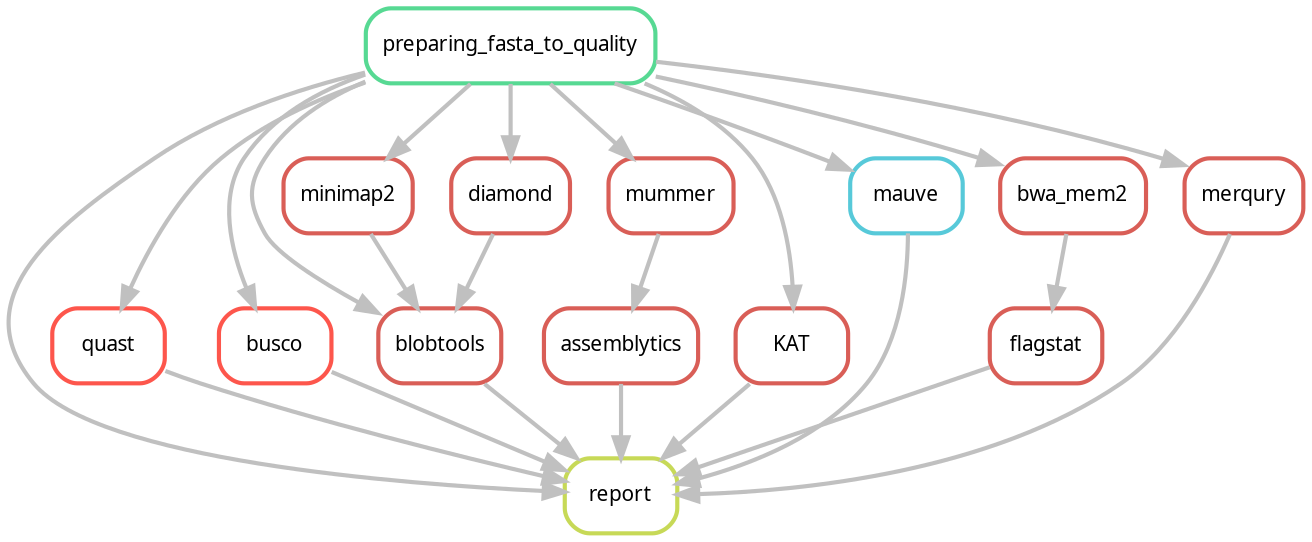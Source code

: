 digraph snakemake_dag {
    graph[bgcolor=white, margin=0];
    node[shape=box, style=rounded, fontname=sans,                 fontsize=10, penwidth=2];
    edge[penwidth=2, color=grey];
	1[label = "report", color = "0.19 0.6 0.85", style="rounded"];
	2[label = "preparing_fasta_to_quality", color = "0.41 0.6 0.85", style="rounded"];
	30[label = "quast", color = "0.01 0.7 0.99", style="rounded"];
	32[label = "busco", color = "0.01 0.7 0.99", style="rounded"];
	33[label = "blobtools", color = "0.01 0.6 0.85", style="rounded"];
	34[label = "minimap2", color = "0.01 0.6 0.85", style="rounded"];
	35[label = "diamond", color = "0.01 0.6 0.85", style="rounded"];
	37[label = "assemblytics", color = "0.01 0.6 0.85", style="rounded"];
	38[label = "mummer", color = "0.01 0.6 0.85", style="rounded"];
	39[label = "KAT", color = "0.01 0.6 0.85", style="rounded"];
	42[label = "flagstat", color = "0.01 0.6 0.85", style="rounded"];
	44[label = "mauve", color = "0.52 0.6 0.85", style="rounded"];
	43[label = "bwa_mem2", color = "0.01 0.6 0.85", style="rounded"];
	45[label = "merqury", color = "0.01 0.6 0.85", style="rounded"];
	2 -> 1
	37 -> 1
	44 -> 1
	33 -> 1
	30 -> 1
	39 -> 1
	2 -> 30
	32 -> 1
	2 -> 32
	45 -> 1
	2 -> 33
	35 -> 33
	34 -> 33
	2 -> 34
	2 -> 35
	38 -> 37
	2 -> 38
	2 -> 39
	2 -> 45
	42 -> 1
	43 -> 42
	2 -> 43
	2 -> 44
}

